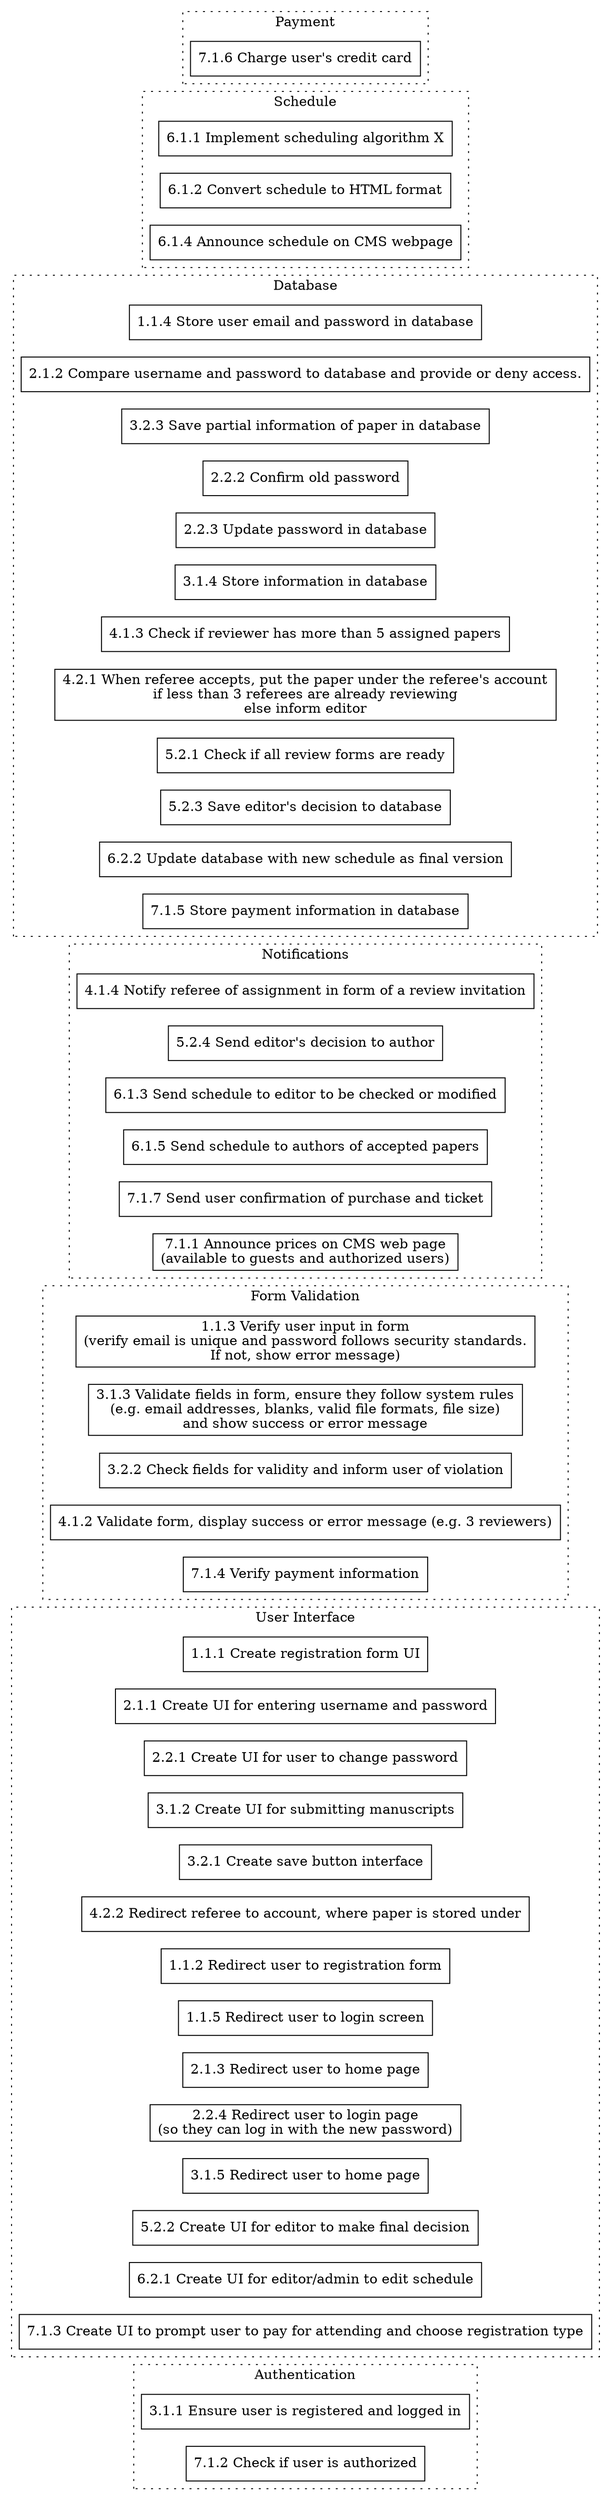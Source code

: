 digraph {
    rankdir=LR;
    node [ shape=rect ]


    subgraph cluster_authentication {
        graph[style=dotted]
        label="Authentication"
        311 [label="3.1.1 Ensure user is registered and logged in"]
        712 [label="7.1.2 Check if user is authorized"]
    }

    subgraph cluster_ui {
        graph[style=dotted]
        label="User Interface"
        111 [label="1.1.1 Create registration form UI"]
        211 [label="2.1.1 Create UI for entering username and password"]
        221 [label="2.2.1 Create UI for user to change password"]
        312 [label="3.1.2 Create UI for submitting manuscripts"]
        321 [label="3.2.1 Create save button interface"]
        411 [label="4.1.1 Create UI for editor to assign referees to submitted papers\nusing referees' email addresses"]
        112 [label="1.1.2 Redirect user to registration form"]
        115 [label="1.1.5 Redirect user to login screen"]
        213 [label="2.1.3 Redirect user to home page"]
        224 [label="2.2.4 Redirect user to login page\n(so they can log in with the new password)"]
        315 [label="3.1.5 Redirect user to home page"]
        411 [label="4.2.2 Redirect referee to account, where paper is stored under"]
        522 [label="5.2.2 Create UI for editor to make final decision"]
        621 [label="6.2.1 Create UI for editor/admin to edit schedule"]
        713 [label="7.1.3 Create UI to prompt user to pay for attending and choose registration type"]
    }

    subgraph cluster_formvalidation {
        graph[style=dotted]
        label="Form Validation"
        113 [label="1.1.3 Verify user input in form\n(verify email is unique and password follows security standards.\nIf not, show error message)"]
        313 [label="3.1.3 Validate fields in form, ensure they follow system rules\n(e.g. email addresses, blanks, valid file formats, file size)\nand show success or error message"]
        322 [label="3.2.2 Check fields for validity and inform user of violation"]
        412 [label="4.1.2 Validate form, display success or error message (e.g. 3 reviewers)"]
    714 [label="7.1.4 Verify payment information"]
    }

    subgraph cluster_notification {
        graph[style=dotted]
        label="Notifications"
        414 [label="4.1.4 Notify referee of assignment in form of a review invitation"]
        524 [label="5.2.4 Send editor's decision to author"]
        613 [label="6.1.3 Send schedule to editor to be checked or modified"]
        615 [label="6.1.5 Send schedule to authors of accepted papers"]
        717 [label="7.1.7 Send user confirmation of purchase and ticket"]
        711 [label="7.1.1 Announce prices on CMS web page\n(available to guests and authorized users)"]
    }

    subgraph cluster_database {
        graph[style=dotted]
        label="Database"
        114 [label="1.1.4 Store user email and password in database"]
        212 [label="2.1.2 Compare username and password to database and provide or deny access."]
        323 [label="3.2.3 Save partial information of paper in database"]
        222 [label="2.2.2 Confirm old password"]
        223 [label="2.2.3 Update password in database"]
        314 [label="3.1.4 Store information in database"]
        413 [label="4.1.3 Check if reviewer has more than 5 assigned papers"]
        421 [label="4.2.1 When referee accepts, put the paper under the referee's account\nif less than 3 referees are already reviewing\nelse inform editor"]
        521 [label="5.2.1 Check if all review forms are ready"]
        523 [label="5.2.3 Save editor's decision to database"]
        622 [label="6.2.2 Update database with new schedule as final version"]
        715 [label="7.1.5 Store payment information in database"]
    }

    subgraph cluster_schedule {
        graph[style=dotted]
        label="Schedule"
        611 [label="6.1.1 Implement scheduling algorithm X"]
        612 [label="6.1.2 Convert schedule to HTML format"]
        614 [label="6.1.4 Announce schedule on CMS webpage"]
    }

    subgraph cluster_payment {
        graph[style=dotted]
        label="Payment"
        716 [label="7.1.6 Charge user's credit card"]
    }

}
